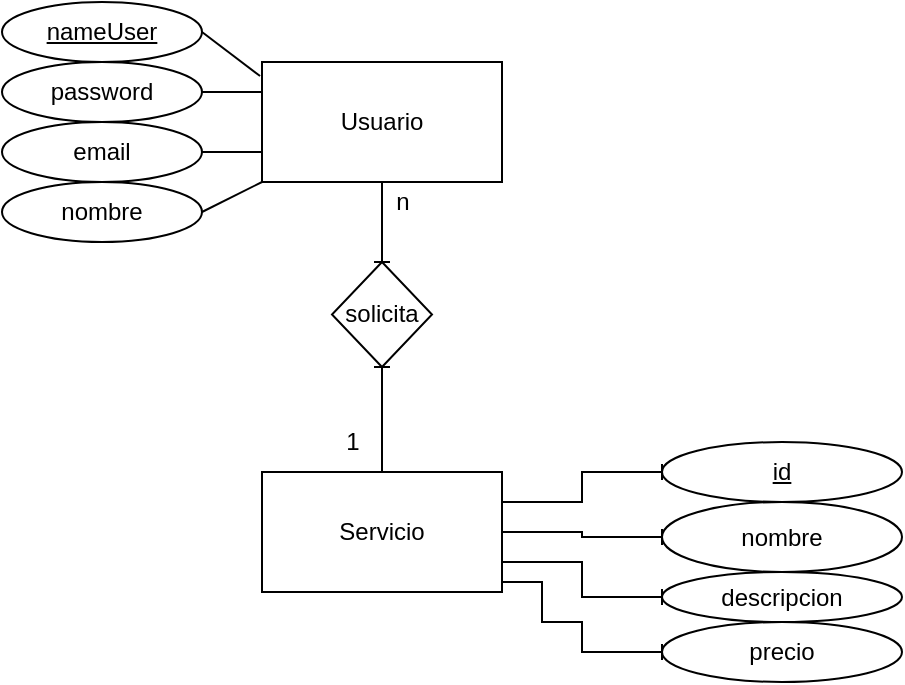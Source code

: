<mxfile version="16.6.5" type="github"><diagram id="R2lEEEUBdFMjLlhIrx00" name="Page-1"><mxGraphModel dx="862" dy="1550" grid="1" gridSize="10" guides="1" tooltips="1" connect="1" arrows="1" fold="1" page="1" pageScale="1" pageWidth="850" pageHeight="1100" math="0" shadow="0" extFonts="Permanent Marker^https://fonts.googleapis.com/css?family=Permanent+Marker"><root><mxCell id="0"/><mxCell id="1" parent="0"/><mxCell id="tQA0rMHfryOUCzaLLiwX-16" style="edgeStyle=orthogonalEdgeStyle;rounded=0;orthogonalLoop=1;jettySize=auto;html=1;exitX=0.5;exitY=1;exitDx=0;exitDy=0;entryX=0.5;entryY=0;entryDx=0;entryDy=0;endArrow=baseDash;endFill=0;" edge="1" parent="1" source="p_iDzna9J8F04enoA1Oq-1" target="tQA0rMHfryOUCzaLLiwX-14"><mxGeometry relative="1" as="geometry"/></mxCell><mxCell id="p_iDzna9J8F04enoA1Oq-1" value="Usuario" style="rounded=0;whiteSpace=wrap;html=1;" parent="1" vertex="1"><mxGeometry x="290" y="-20" width="120" height="60" as="geometry"/></mxCell><mxCell id="p_iDzna9J8F04enoA1Oq-2" value="&lt;u&gt;nameUser&lt;/u&gt;" style="ellipse;whiteSpace=wrap;html=1;" parent="1" vertex="1"><mxGeometry x="160" y="-50" width="100" height="30" as="geometry"/></mxCell><mxCell id="p_iDzna9J8F04enoA1Oq-4" value="password" style="ellipse;whiteSpace=wrap;html=1;" parent="1" vertex="1"><mxGeometry x="160" y="-20" width="100" height="30" as="geometry"/></mxCell><mxCell id="p_iDzna9J8F04enoA1Oq-5" value="&lt;span&gt;email&lt;/span&gt;" style="ellipse;whiteSpace=wrap;html=1;" parent="1" vertex="1"><mxGeometry x="160" y="10" width="100" height="30" as="geometry"/></mxCell><mxCell id="p_iDzna9J8F04enoA1Oq-6" value="nombre" style="ellipse;whiteSpace=wrap;html=1;" parent="1" vertex="1"><mxGeometry x="160" y="40" width="100" height="30" as="geometry"/></mxCell><mxCell id="p_iDzna9J8F04enoA1Oq-9" value="" style="endArrow=none;html=1;rounded=0;exitX=-0.008;exitY=0.117;exitDx=0;exitDy=0;exitPerimeter=0;entryX=1;entryY=0.5;entryDx=0;entryDy=0;" parent="1" source="p_iDzna9J8F04enoA1Oq-1" target="p_iDzna9J8F04enoA1Oq-2" edge="1"><mxGeometry width="50" height="50" relative="1" as="geometry"><mxPoint x="560" y="170" as="sourcePoint"/><mxPoint x="610" y="120" as="targetPoint"/></mxGeometry></mxCell><mxCell id="p_iDzna9J8F04enoA1Oq-10" value="" style="endArrow=none;html=1;rounded=0;exitX=0;exitY=0.25;exitDx=0;exitDy=0;entryX=1;entryY=0.5;entryDx=0;entryDy=0;" parent="1" source="p_iDzna9J8F04enoA1Oq-1" target="p_iDzna9J8F04enoA1Oq-4" edge="1"><mxGeometry width="50" height="50" relative="1" as="geometry"><mxPoint x="299.04" y="-2.98" as="sourcePoint"/><mxPoint x="270" y="-25" as="targetPoint"/></mxGeometry></mxCell><mxCell id="p_iDzna9J8F04enoA1Oq-11" value="" style="endArrow=none;html=1;rounded=0;entryX=1;entryY=0.5;entryDx=0;entryDy=0;" parent="1" target="p_iDzna9J8F04enoA1Oq-5" edge="1"><mxGeometry width="50" height="50" relative="1" as="geometry"><mxPoint x="290" y="25" as="sourcePoint"/><mxPoint x="280" y="-15" as="targetPoint"/></mxGeometry></mxCell><mxCell id="p_iDzna9J8F04enoA1Oq-12" value="" style="endArrow=none;html=1;rounded=0;entryX=1;entryY=0.5;entryDx=0;entryDy=0;" parent="1" target="p_iDzna9J8F04enoA1Oq-6" edge="1"><mxGeometry width="50" height="50" relative="1" as="geometry"><mxPoint x="290" y="40" as="sourcePoint"/><mxPoint x="290" y="-5" as="targetPoint"/></mxGeometry></mxCell><mxCell id="tQA0rMHfryOUCzaLLiwX-3" value="" style="edgeStyle=orthogonalEdgeStyle;rounded=0;orthogonalLoop=1;jettySize=auto;html=1;endArrow=baseDash;endFill=0;exitX=1;exitY=0.25;exitDx=0;exitDy=0;" edge="1" parent="1" source="tQA0rMHfryOUCzaLLiwX-1" target="tQA0rMHfryOUCzaLLiwX-2"><mxGeometry relative="1" as="geometry"><mxPoint x="420" y="200" as="sourcePoint"/></mxGeometry></mxCell><mxCell id="tQA0rMHfryOUCzaLLiwX-5" value="" style="edgeStyle=orthogonalEdgeStyle;rounded=0;orthogonalLoop=1;jettySize=auto;html=1;endArrow=baseDash;endFill=0;" edge="1" parent="1" source="tQA0rMHfryOUCzaLLiwX-1" target="tQA0rMHfryOUCzaLLiwX-4"><mxGeometry relative="1" as="geometry"/></mxCell><mxCell id="tQA0rMHfryOUCzaLLiwX-9" value="" style="edgeStyle=orthogonalEdgeStyle;rounded=0;orthogonalLoop=1;jettySize=auto;html=1;endArrow=baseDash;endFill=0;exitX=1;exitY=0.75;exitDx=0;exitDy=0;" edge="1" parent="1" source="tQA0rMHfryOUCzaLLiwX-1" target="tQA0rMHfryOUCzaLLiwX-8"><mxGeometry relative="1" as="geometry"/></mxCell><mxCell id="tQA0rMHfryOUCzaLLiwX-11" value="" style="edgeStyle=orthogonalEdgeStyle;rounded=0;orthogonalLoop=1;jettySize=auto;html=1;endArrow=baseDash;endFill=0;exitX=1;exitY=0.75;exitDx=0;exitDy=0;" edge="1" parent="1" source="tQA0rMHfryOUCzaLLiwX-1" target="tQA0rMHfryOUCzaLLiwX-10"><mxGeometry relative="1" as="geometry"><Array as="points"><mxPoint x="410" y="240"/><mxPoint x="430" y="240"/><mxPoint x="430" y="260"/><mxPoint x="450" y="260"/><mxPoint x="450" y="275"/></Array></mxGeometry></mxCell><mxCell id="tQA0rMHfryOUCzaLLiwX-15" value="" style="edgeStyle=orthogonalEdgeStyle;rounded=0;orthogonalLoop=1;jettySize=auto;html=1;endArrow=baseDash;endFill=0;" edge="1" parent="1" source="tQA0rMHfryOUCzaLLiwX-1" target="tQA0rMHfryOUCzaLLiwX-14"><mxGeometry relative="1" as="geometry"/></mxCell><mxCell id="tQA0rMHfryOUCzaLLiwX-1" value="Servicio" style="rounded=0;whiteSpace=wrap;html=1;" vertex="1" parent="1"><mxGeometry x="290" y="185" width="120" height="60" as="geometry"/></mxCell><mxCell id="tQA0rMHfryOUCzaLLiwX-2" value="&lt;u&gt;id&lt;/u&gt;" style="ellipse;whiteSpace=wrap;html=1;rounded=0;" vertex="1" parent="1"><mxGeometry x="490" y="170" width="120" height="30" as="geometry"/></mxCell><mxCell id="tQA0rMHfryOUCzaLLiwX-4" value="nombre" style="ellipse;whiteSpace=wrap;html=1;rounded=0;" vertex="1" parent="1"><mxGeometry x="490" y="200" width="120" height="35" as="geometry"/></mxCell><mxCell id="tQA0rMHfryOUCzaLLiwX-8" value="descripcion" style="ellipse;whiteSpace=wrap;html=1;rounded=0;" vertex="1" parent="1"><mxGeometry x="490" y="235" width="120" height="25" as="geometry"/></mxCell><mxCell id="tQA0rMHfryOUCzaLLiwX-10" value="precio" style="ellipse;whiteSpace=wrap;html=1;rounded=0;" vertex="1" parent="1"><mxGeometry x="490" y="260" width="120" height="30" as="geometry"/></mxCell><mxCell id="tQA0rMHfryOUCzaLLiwX-14" value="solicita" style="rhombus;whiteSpace=wrap;html=1;rounded=0;" vertex="1" parent="1"><mxGeometry x="325" y="80" width="50" height="52.5" as="geometry"/></mxCell><mxCell id="tQA0rMHfryOUCzaLLiwX-17" value="1" style="text;html=1;align=center;verticalAlign=middle;resizable=0;points=[];autosize=1;strokeColor=none;fillColor=none;" vertex="1" parent="1"><mxGeometry x="325" y="160" width="20" height="20" as="geometry"/></mxCell><mxCell id="tQA0rMHfryOUCzaLLiwX-18" value="n" style="text;html=1;align=center;verticalAlign=middle;resizable=0;points=[];autosize=1;strokeColor=none;fillColor=none;" vertex="1" parent="1"><mxGeometry x="350" y="40" width="20" height="20" as="geometry"/></mxCell></root></mxGraphModel></diagram></mxfile>
